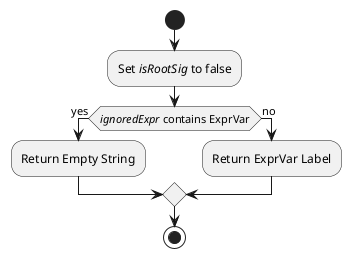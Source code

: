 @startuml
start
:Set //isRootSig// to false;
if(//ignoredExpr// contains ExprVar) then (yes)
:Return Empty String;
else(no)
:Return ExprVar Label;
endif
stop
@enduml